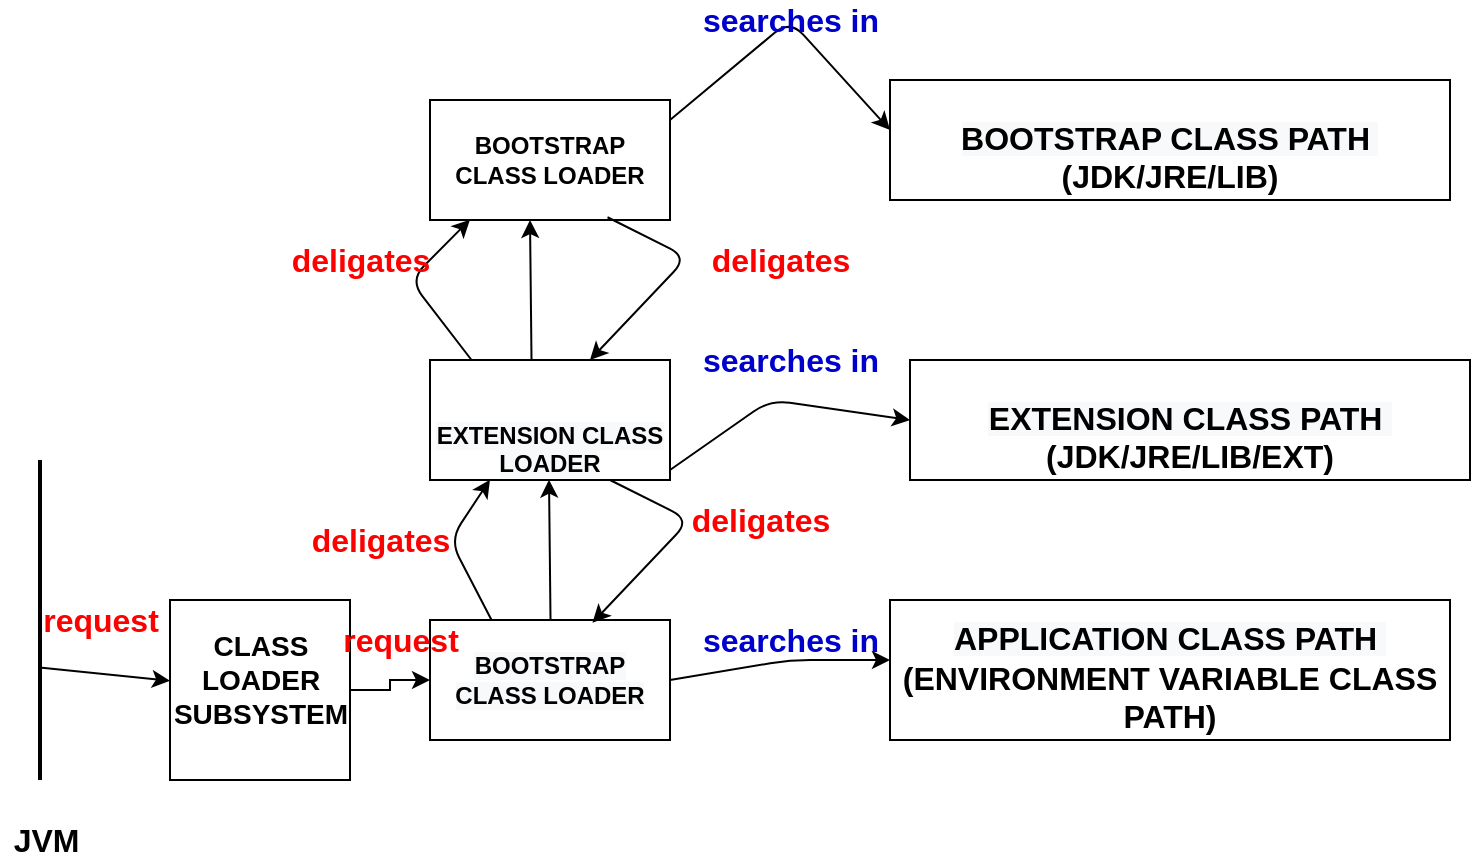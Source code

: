 <mxfile version="13.7.5" type="github">
  <diagram id="_gE_P3UOnSxN-YEtPCtg" name="Page-1">
    <mxGraphModel dx="1038" dy="531" grid="1" gridSize="10" guides="1" tooltips="1" connect="1" arrows="1" fold="1" page="1" pageScale="1" pageWidth="850" pageHeight="1100" background="#FFFFFF" math="0" shadow="0">
      <root>
        <mxCell id="0" />
        <mxCell id="1" parent="0" />
        <mxCell id="zE_UtOJtp1A2KZg1reHI-1" value="BOOTSTRAP CLASS LOADER" style="rounded=0;whiteSpace=wrap;html=1;fontStyle=1" vertex="1" parent="1">
          <mxGeometry x="220" y="60" width="120" height="60" as="geometry" />
        </mxCell>
        <mxCell id="zE_UtOJtp1A2KZg1reHI-2" value="&#xa;&#xa;&lt;span style=&quot;color: rgb(0, 0, 0); font-family: helvetica; font-size: 12px; font-style: normal; letter-spacing: normal; text-align: center; text-indent: 0px; text-transform: none; word-spacing: 0px; background-color: rgb(248, 249, 250); display: inline; float: none;&quot;&gt;BOOTSTRAP CLASS LOADER&lt;/span&gt;&#xa;&#xa;" style="rounded=0;whiteSpace=wrap;html=1;fontStyle=1" vertex="1" parent="1">
          <mxGeometry x="220" y="320" width="120" height="60" as="geometry" />
        </mxCell>
        <mxCell id="zE_UtOJtp1A2KZg1reHI-4" value="&lt;br&gt;&lt;br&gt;&lt;span style=&quot;color: rgb(0, 0, 0); font-family: helvetica; font-size: 12px; font-style: normal; letter-spacing: normal; text-align: center; text-indent: 0px; text-transform: none; word-spacing: 0px; background-color: rgb(248, 249, 250); display: inline; float: none;&quot;&gt;EXTENSION CLASS LOADER&lt;/span&gt;&lt;br&gt;" style="rounded=0;whiteSpace=wrap;html=1;fontStyle=1" vertex="1" parent="1">
          <mxGeometry x="220" y="190" width="120" height="60" as="geometry" />
        </mxCell>
        <mxCell id="zE_UtOJtp1A2KZg1reHI-6" value="&lt;b style=&quot;font-size: 16px&quot;&gt;&lt;br&gt;&lt;br&gt;&lt;span style=&quot;color: rgb(0 , 0 , 0) ; font-family: &amp;#34;helvetica&amp;#34; ; font-style: normal ; letter-spacing: normal ; text-align: center ; text-indent: 0px ; text-transform: none ; word-spacing: 0px ; background-color: rgb(248 , 249 , 250) ; display: inline ; float: none&quot;&gt;BOOTSTRAP CLASS PATH&amp;nbsp;&lt;br&gt;&lt;/span&gt;(JDK/JRE/LIB)&lt;/b&gt;&lt;br&gt;" style="rounded=0;whiteSpace=wrap;html=1;verticalAlign=bottom;" vertex="1" parent="1">
          <mxGeometry x="450" y="50" width="280" height="60" as="geometry" />
        </mxCell>
        <mxCell id="zE_UtOJtp1A2KZg1reHI-24" value="" style="edgeStyle=orthogonalEdgeStyle;rounded=0;orthogonalLoop=1;jettySize=auto;html=1;" edge="1" parent="1" source="zE_UtOJtp1A2KZg1reHI-7" target="zE_UtOJtp1A2KZg1reHI-2">
          <mxGeometry relative="1" as="geometry" />
        </mxCell>
        <mxCell id="zE_UtOJtp1A2KZg1reHI-7" value="" style="whiteSpace=wrap;html=1;aspect=fixed;fontStyle=1" vertex="1" parent="1">
          <mxGeometry x="90" y="310" width="90" height="90" as="geometry" />
        </mxCell>
        <mxCell id="zE_UtOJtp1A2KZg1reHI-8" value="" style="line;strokeWidth=2;direction=south;html=1;" vertex="1" parent="1">
          <mxGeometry x="20" y="240" width="10" height="160" as="geometry" />
        </mxCell>
        <mxCell id="zE_UtOJtp1A2KZg1reHI-9" value="" style="endArrow=classic;html=1;exitX=1;exitY=0.5;exitDx=0;exitDy=0;entryX=0;entryY=0.5;entryDx=0;entryDy=0;" edge="1" parent="1" source="zE_UtOJtp1A2KZg1reHI-2">
          <mxGeometry width="50" height="50" relative="1" as="geometry">
            <mxPoint x="370" y="160" as="sourcePoint" />
            <mxPoint x="450" y="340" as="targetPoint" />
            <Array as="points">
              <mxPoint x="400" y="340" />
            </Array>
          </mxGeometry>
        </mxCell>
        <mxCell id="zE_UtOJtp1A2KZg1reHI-10" value="" style="endArrow=classic;html=1;exitX=1;exitY=0.25;exitDx=0;exitDy=0;entryX=0;entryY=0.5;entryDx=0;entryDy=0;" edge="1" parent="1">
          <mxGeometry width="50" height="50" relative="1" as="geometry">
            <mxPoint x="340" y="245" as="sourcePoint" />
            <mxPoint x="460" y="220" as="targetPoint" />
            <Array as="points">
              <mxPoint x="390" y="210" />
            </Array>
          </mxGeometry>
        </mxCell>
        <mxCell id="zE_UtOJtp1A2KZg1reHI-11" value="" style="endArrow=classic;html=1;exitX=1;exitY=0.25;exitDx=0;exitDy=0;" edge="1" parent="1">
          <mxGeometry width="50" height="50" relative="1" as="geometry">
            <mxPoint x="340" y="70" as="sourcePoint" />
            <mxPoint x="450" y="75" as="targetPoint" />
            <Array as="points">
              <mxPoint x="400" y="20" />
            </Array>
          </mxGeometry>
        </mxCell>
        <mxCell id="zE_UtOJtp1A2KZg1reHI-12" value="" style="endArrow=classic;html=1;exitX=0.649;exitY=0.4;exitDx=0;exitDy=0;exitPerimeter=0;" edge="1" parent="1" source="zE_UtOJtp1A2KZg1reHI-8" target="zE_UtOJtp1A2KZg1reHI-7">
          <mxGeometry width="50" height="50" relative="1" as="geometry">
            <mxPoint x="40" y="215" as="sourcePoint" />
            <mxPoint x="150" y="220" as="targetPoint" />
            <Array as="points" />
          </mxGeometry>
        </mxCell>
        <mxCell id="zE_UtOJtp1A2KZg1reHI-17" value="" style="endArrow=classic;html=1;exitX=0.423;exitY=0.003;exitDx=0;exitDy=0;exitPerimeter=0;" edge="1" parent="1" source="zE_UtOJtp1A2KZg1reHI-4">
          <mxGeometry width="50" height="50" relative="1" as="geometry">
            <mxPoint x="270" y="180" as="sourcePoint" />
            <mxPoint x="270" y="120" as="targetPoint" />
          </mxGeometry>
        </mxCell>
        <mxCell id="zE_UtOJtp1A2KZg1reHI-18" value="" style="endArrow=classic;html=1;exitX=0.423;exitY=0.003;exitDx=0;exitDy=0;exitPerimeter=0;" edge="1" parent="1">
          <mxGeometry width="50" height="50" relative="1" as="geometry">
            <mxPoint x="240.76" y="190.0" as="sourcePoint" />
            <mxPoint x="240" y="119.82" as="targetPoint" />
            <Array as="points">
              <mxPoint x="210" y="150" />
            </Array>
          </mxGeometry>
        </mxCell>
        <mxCell id="zE_UtOJtp1A2KZg1reHI-19" value="" style="endArrow=classic;html=1;exitX=0.423;exitY=0.003;exitDx=0;exitDy=0;exitPerimeter=0;" edge="1" parent="1">
          <mxGeometry width="50" height="50" relative="1" as="geometry">
            <mxPoint x="250.76" y="320.0" as="sourcePoint" />
            <mxPoint x="250" y="249.82" as="targetPoint" />
            <Array as="points">
              <mxPoint x="230" y="280" />
            </Array>
          </mxGeometry>
        </mxCell>
        <mxCell id="zE_UtOJtp1A2KZg1reHI-20" value="" style="endArrow=classic;html=1;exitX=0.75;exitY=1;exitDx=0;exitDy=0;entryX=0.677;entryY=0.023;entryDx=0;entryDy=0;entryPerimeter=0;" edge="1" parent="1" source="zE_UtOJtp1A2KZg1reHI-4" target="zE_UtOJtp1A2KZg1reHI-2">
          <mxGeometry width="50" height="50" relative="1" as="geometry">
            <mxPoint x="310.76" y="320.18" as="sourcePoint" />
            <mxPoint x="310" y="250" as="targetPoint" />
            <Array as="points">
              <mxPoint x="350" y="270" />
            </Array>
          </mxGeometry>
        </mxCell>
        <mxCell id="zE_UtOJtp1A2KZg1reHI-21" value="" style="endArrow=classic;html=1;exitX=0.423;exitY=0.003;exitDx=0;exitDy=0;exitPerimeter=0;" edge="1" parent="1">
          <mxGeometry width="50" height="50" relative="1" as="geometry">
            <mxPoint x="280.26" y="320.0" as="sourcePoint" />
            <mxPoint x="279.5" y="249.82" as="targetPoint" />
          </mxGeometry>
        </mxCell>
        <mxCell id="zE_UtOJtp1A2KZg1reHI-22" value="" style="endArrow=classic;html=1;exitX=0.75;exitY=1;exitDx=0;exitDy=0;entryX=0.677;entryY=0.023;entryDx=0;entryDy=0;entryPerimeter=0;" edge="1" parent="1">
          <mxGeometry width="50" height="50" relative="1" as="geometry">
            <mxPoint x="308.76" y="118.62" as="sourcePoint" />
            <mxPoint x="300" y="190" as="targetPoint" />
            <Array as="points">
              <mxPoint x="348.76" y="138.62" />
            </Array>
          </mxGeometry>
        </mxCell>
        <mxCell id="zE_UtOJtp1A2KZg1reHI-25" value="JVM&amp;nbsp;" style="text;html=1;resizable=0;autosize=1;align=center;verticalAlign=middle;points=[];fillColor=none;strokeColor=none;rounded=0;fontStyle=1;fontSize=16;" vertex="1" parent="1">
          <mxGeometry x="5" y="420" width="50" height="20" as="geometry" />
        </mxCell>
        <mxCell id="zE_UtOJtp1A2KZg1reHI-26" value="CLASS &lt;br style=&quot;font-size: 14px;&quot;&gt;LOADER &lt;br style=&quot;font-size: 14px;&quot;&gt;SUBSYSTEM" style="text;html=1;resizable=0;autosize=1;align=center;verticalAlign=middle;points=[];fillColor=none;strokeColor=none;rounded=0;fontSize=14;fontStyle=1" vertex="1" parent="1">
          <mxGeometry x="85" y="320" width="100" height="60" as="geometry" />
        </mxCell>
        <mxCell id="zE_UtOJtp1A2KZg1reHI-30" value="&lt;b style=&quot;font-size: 16px&quot;&gt;&lt;br&gt;&lt;span style=&quot;color: rgb(0 , 0 , 0) ; font-family: &amp;#34;helvetica&amp;#34; ; font-style: normal ; letter-spacing: normal ; text-align: center ; text-indent: 0px ; text-transform: none ; word-spacing: 0px ; background-color: rgb(248 , 249 , 250) ; display: inline ; float: none&quot;&gt;EXTENSION CLASS PATH&amp;nbsp;&lt;br&gt;&lt;/span&gt;(JDK/JRE/LIB/EXT)&lt;/b&gt;" style="rounded=0;whiteSpace=wrap;html=1;verticalAlign=bottom;" vertex="1" parent="1">
          <mxGeometry x="460" y="190" width="280" height="60" as="geometry" />
        </mxCell>
        <mxCell id="zE_UtOJtp1A2KZg1reHI-31" value="&lt;b style=&quot;font-size: 16px&quot;&gt;&lt;span style=&quot;color: rgb(0 , 0 , 0) ; font-family: &amp;#34;helvetica&amp;#34; ; font-style: normal ; letter-spacing: normal ; text-align: center ; text-indent: 0px ; text-transform: none ; word-spacing: 0px ; background-color: rgb(248 , 249 , 250) ; display: inline ; float: none&quot;&gt;APPLICATION CLASS PATH&amp;nbsp;&lt;br&gt;&lt;/span&gt;(ENVIRONMENT VARIABLE CLASS PATH)&lt;/b&gt;" style="rounded=0;whiteSpace=wrap;html=1;verticalAlign=bottom;" vertex="1" parent="1">
          <mxGeometry x="450" y="310" width="280" height="70" as="geometry" />
        </mxCell>
        <mxCell id="zE_UtOJtp1A2KZg1reHI-33" value="request" style="text;html=1;resizable=0;autosize=1;align=center;verticalAlign=middle;points=[];fillColor=none;strokeColor=none;rounded=0;fontSize=16;fontStyle=1;fontColor=#FF0000;" vertex="1" parent="1">
          <mxGeometry x="20" y="310" width="70" height="20" as="geometry" />
        </mxCell>
        <mxCell id="zE_UtOJtp1A2KZg1reHI-34" value="request" style="text;html=1;resizable=0;autosize=1;align=center;verticalAlign=middle;points=[];fillColor=none;strokeColor=none;rounded=0;fontSize=16;fontStyle=1;fontColor=#FF0000;" vertex="1" parent="1">
          <mxGeometry x="170" y="320" width="70" height="20" as="geometry" />
        </mxCell>
        <mxCell id="zE_UtOJtp1A2KZg1reHI-35" value="deligates" style="text;html=1;resizable=0;autosize=1;align=center;verticalAlign=middle;points=[];fillColor=none;strokeColor=none;rounded=0;fontSize=16;fontStyle=1;fontColor=#FF0000;" vertex="1" parent="1">
          <mxGeometry x="150" y="270" width="90" height="20" as="geometry" />
        </mxCell>
        <mxCell id="zE_UtOJtp1A2KZg1reHI-36" value="deligates" style="text;html=1;resizable=0;autosize=1;align=center;verticalAlign=middle;points=[];fillColor=none;strokeColor=none;rounded=0;fontSize=16;fontStyle=1;fontColor=#FF0000;" vertex="1" parent="1">
          <mxGeometry x="140" y="130" width="90" height="20" as="geometry" />
        </mxCell>
        <mxCell id="zE_UtOJtp1A2KZg1reHI-37" value="deligates" style="text;html=1;resizable=0;autosize=1;align=center;verticalAlign=middle;points=[];fillColor=none;strokeColor=none;rounded=0;fontSize=16;fontStyle=1;fontColor=#FF0000;" vertex="1" parent="1">
          <mxGeometry x="350" y="130" width="90" height="20" as="geometry" />
        </mxCell>
        <mxCell id="zE_UtOJtp1A2KZg1reHI-38" value="deligates" style="text;html=1;resizable=0;autosize=1;align=center;verticalAlign=middle;points=[];fillColor=none;strokeColor=none;rounded=0;fontSize=16;fontStyle=1;fontColor=#FF0000;" vertex="1" parent="1">
          <mxGeometry x="340" y="260" width="90" height="20" as="geometry" />
        </mxCell>
        <mxCell id="zE_UtOJtp1A2KZg1reHI-39" value="&lt;font color=&quot;#0000cc&quot;&gt;searches in&lt;/font&gt;" style="text;html=1;resizable=0;autosize=1;align=center;verticalAlign=middle;points=[];fillColor=none;strokeColor=none;rounded=0;fontSize=16;fontStyle=1;fontColor=#FF0000;" vertex="1" parent="1">
          <mxGeometry x="350" y="320" width="100" height="20" as="geometry" />
        </mxCell>
        <mxCell id="zE_UtOJtp1A2KZg1reHI-41" value="&lt;font color=&quot;#0000cc&quot;&gt;searches in&lt;/font&gt;" style="text;html=1;resizable=0;autosize=1;align=center;verticalAlign=middle;points=[];fillColor=none;strokeColor=none;rounded=0;fontSize=16;fontStyle=1;fontColor=#FF0000;" vertex="1" parent="1">
          <mxGeometry x="350" y="180" width="100" height="20" as="geometry" />
        </mxCell>
        <mxCell id="zE_UtOJtp1A2KZg1reHI-42" value="&lt;font color=&quot;#0000cc&quot;&gt;searches in&lt;/font&gt;" style="text;html=1;resizable=0;autosize=1;align=center;verticalAlign=middle;points=[];fillColor=none;strokeColor=none;rounded=0;fontSize=16;fontStyle=1;fontColor=#FF0000;" vertex="1" parent="1">
          <mxGeometry x="350" y="10" width="100" height="20" as="geometry" />
        </mxCell>
      </root>
    </mxGraphModel>
  </diagram>
</mxfile>
